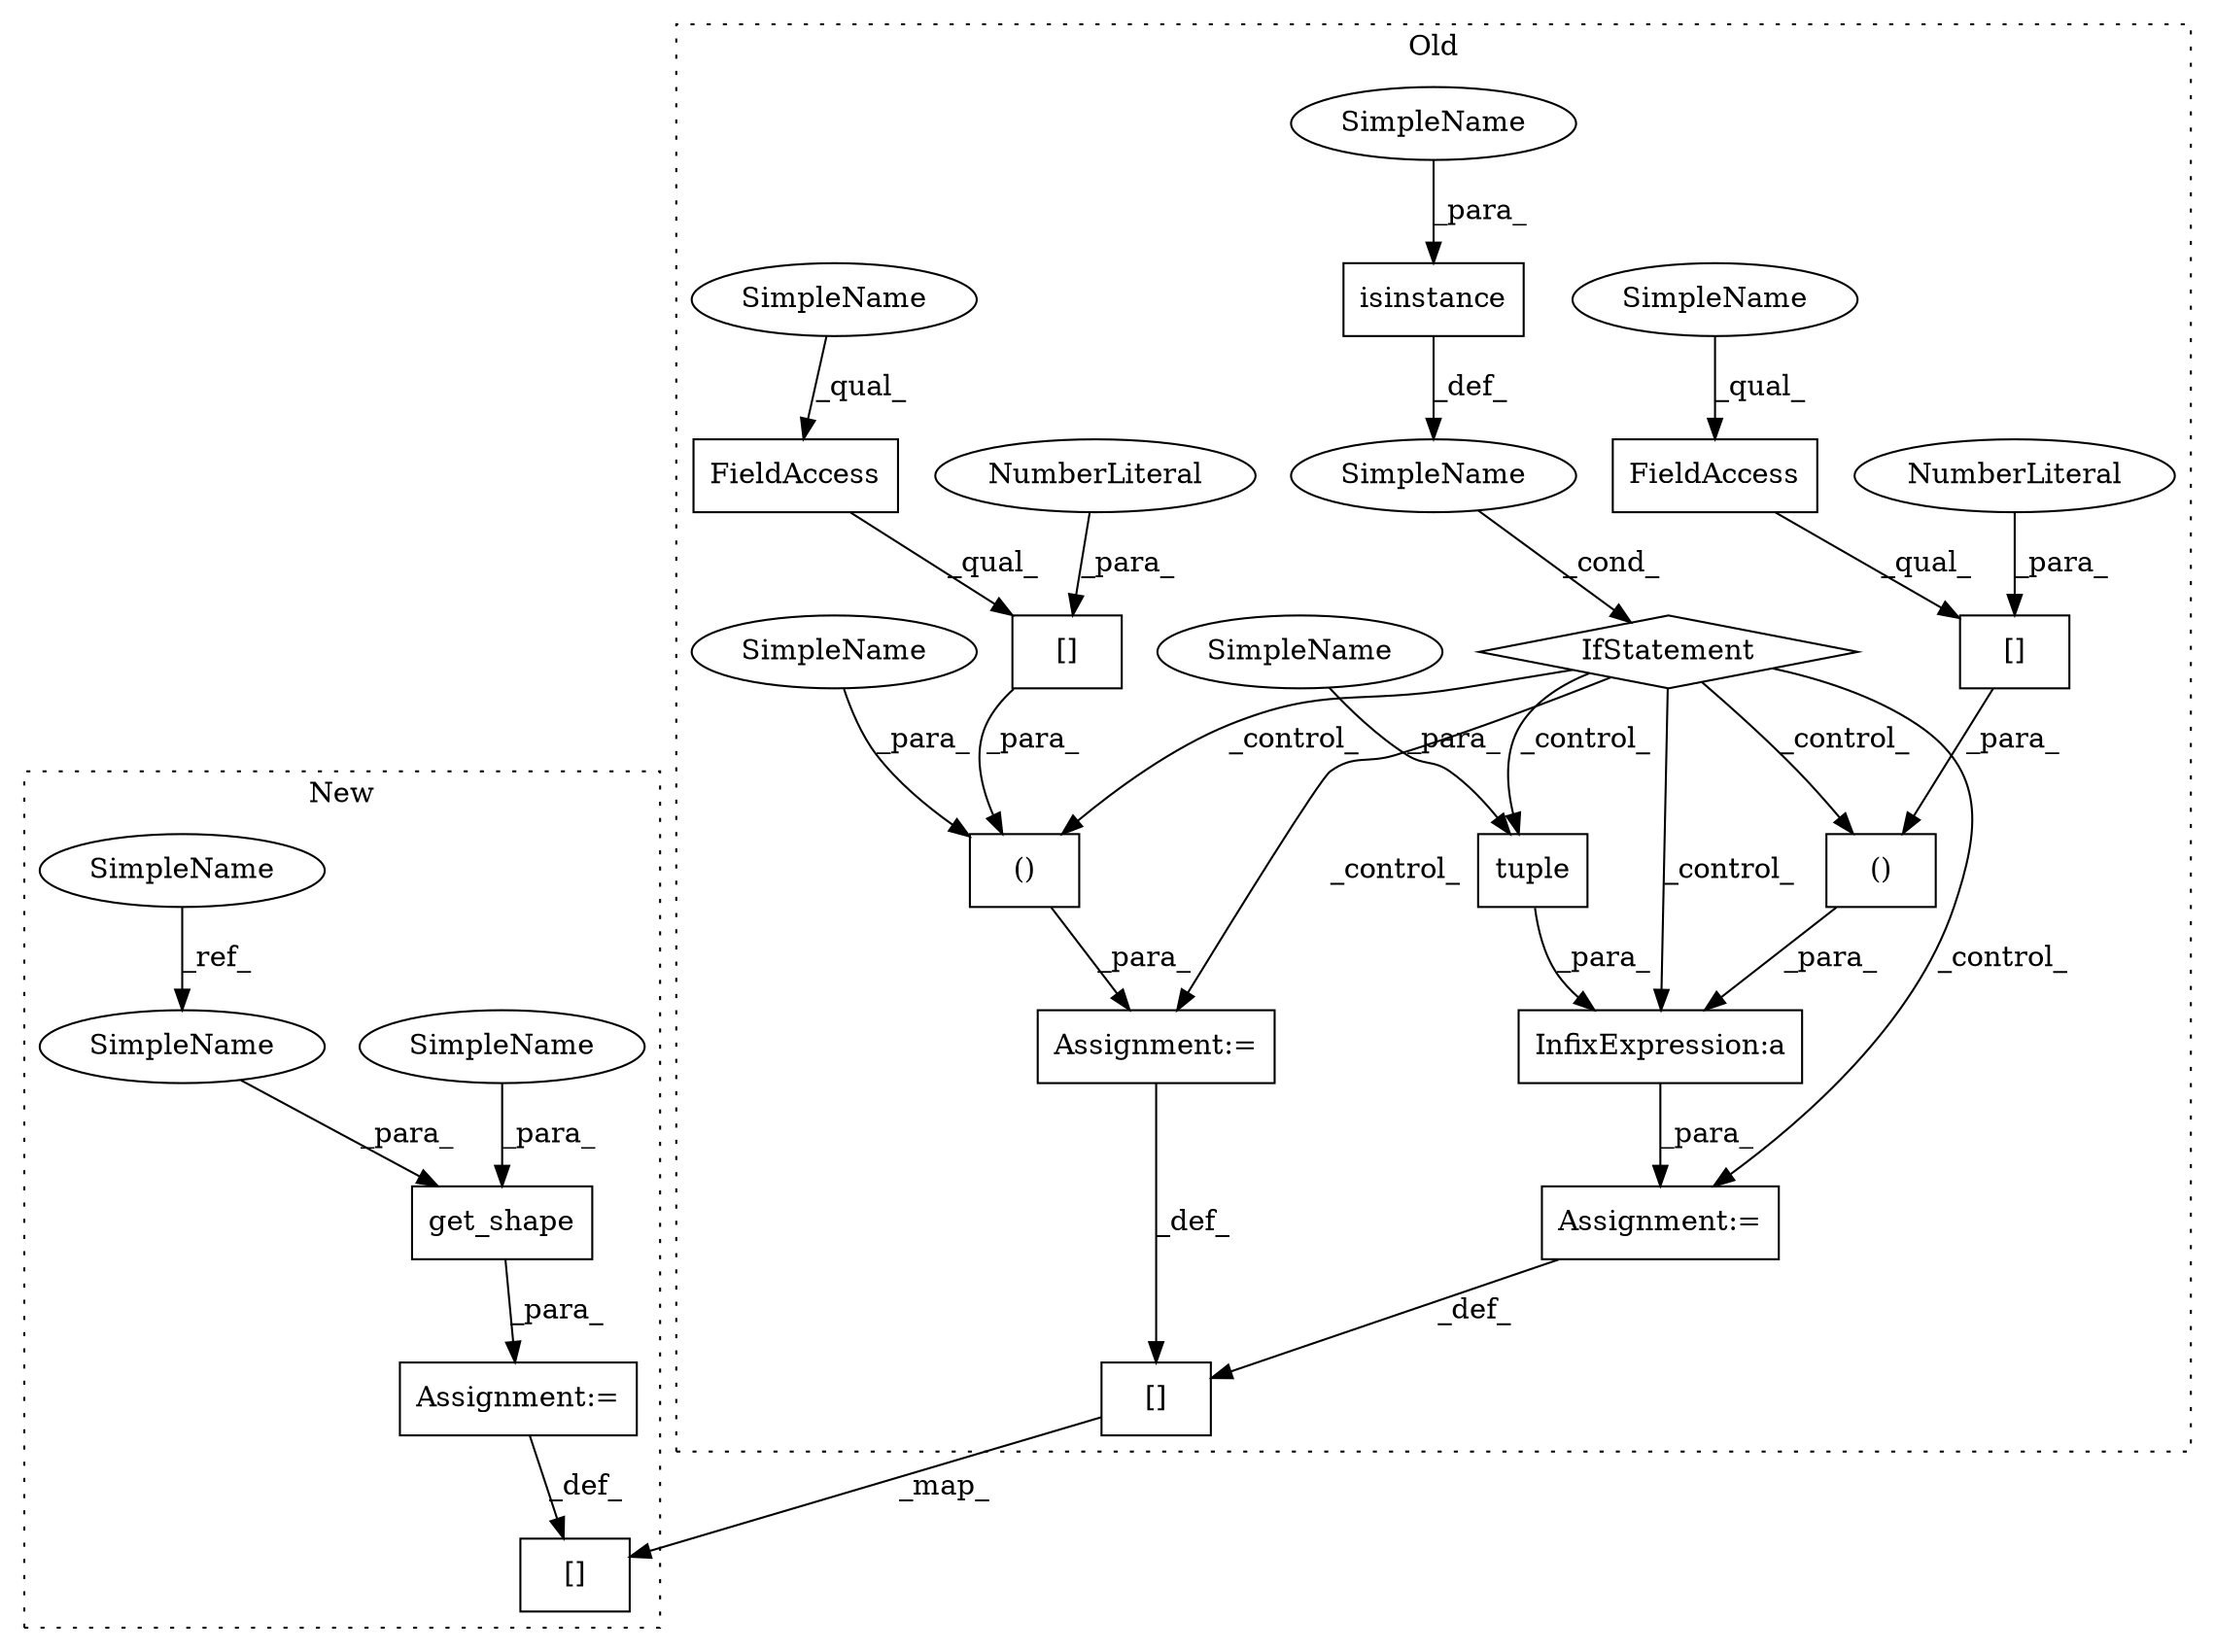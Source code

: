 digraph G {
subgraph cluster0 {
1 [label="isinstance" a="32" s="15698,15717" l="11,1" shape="box"];
3 [label="()" a="106" s="15738" l="31" shape="box"];
4 [label="IfStatement" a="25" s="15694,15718" l="4,2" shape="diamond"];
5 [label="SimpleName" a="42" s="" l="" shape="ellipse"];
6 [label="Assignment:=" a="7" s="15794" l="1" shape="box"];
9 [label="[]" a="2" s="15905,15918" l="5,1" shape="box"];
11 [label="InfixExpression:a" a="27" s="15841" l="4" shape="box"];
12 [label="tuple" a="32" s="15845,15855" l="6,1" shape="box"];
13 [label="()" a="106" s="15803" l="38" shape="box"];
14 [label="[]" a="2" s="15827,15840" l="12,1" shape="box"];
15 [label="NumberLiteral" a="34" s="15839" l="1" shape="ellipse"];
16 [label="[]" a="2" s="15738,15751" l="12,1" shape="box"];
17 [label="NumberLiteral" a="34" s="15750" l="1" shape="ellipse"];
18 [label="FieldAccess" a="22" s="15738" l="11" shape="box"];
19 [label="FieldAccess" a="22" s="15827" l="11" shape="box"];
20 [label="Assignment:=" a="7" s="15730" l="8" shape="box"];
21 [label="SimpleName" a="42" s="15827" l="5" shape="ellipse"];
22 [label="SimpleName" a="42" s="15738" l="5" shape="ellipse"];
25 [label="SimpleName" a="42" s="15765" l="4" shape="ellipse"];
26 [label="SimpleName" a="42" s="15851" l="4" shape="ellipse"];
27 [label="SimpleName" a="42" s="15709" l="4" shape="ellipse"];
label = "Old";
style="dotted";
}
subgraph cluster1 {
2 [label="get_shape" a="32" s="16133,16153" l="10,1" shape="box"];
7 [label="Assignment:=" a="7" s="16127" l="1" shape="box"];
8 [label="SimpleName" a="42" s="16089" l="4" shape="ellipse"];
10 [label="[]" a="2" s="16196,16209" l="5,1" shape="box"];
23 [label="SimpleName" a="42" s="16143" l="4" shape="ellipse"];
24 [label="SimpleName" a="42" s="16148" l="5" shape="ellipse"];
label = "New";
style="dotted";
}
1 -> 5 [label="_def_"];
2 -> 7 [label="_para_"];
3 -> 20 [label="_para_"];
4 -> 11 [label="_control_"];
4 -> 13 [label="_control_"];
4 -> 12 [label="_control_"];
4 -> 3 [label="_control_"];
4 -> 6 [label="_control_"];
4 -> 20 [label="_control_"];
5 -> 4 [label="_cond_"];
6 -> 9 [label="_def_"];
7 -> 10 [label="_def_"];
8 -> 23 [label="_ref_"];
9 -> 10 [label="_map_"];
11 -> 6 [label="_para_"];
12 -> 11 [label="_para_"];
13 -> 11 [label="_para_"];
14 -> 13 [label="_para_"];
15 -> 14 [label="_para_"];
16 -> 3 [label="_para_"];
17 -> 16 [label="_para_"];
18 -> 16 [label="_qual_"];
19 -> 14 [label="_qual_"];
20 -> 9 [label="_def_"];
21 -> 19 [label="_qual_"];
22 -> 18 [label="_qual_"];
23 -> 2 [label="_para_"];
24 -> 2 [label="_para_"];
25 -> 3 [label="_para_"];
26 -> 12 [label="_para_"];
27 -> 1 [label="_para_"];
}